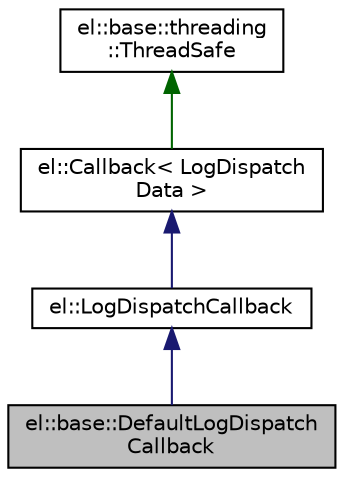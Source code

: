 digraph "el::base::DefaultLogDispatchCallback"
{
  edge [fontname="Helvetica",fontsize="10",labelfontname="Helvetica",labelfontsize="10"];
  node [fontname="Helvetica",fontsize="10",shape=record];
  Node1 [label="el::base::DefaultLogDispatch\lCallback",height=0.2,width=0.4,color="black", fillcolor="grey75", style="filled", fontcolor="black"];
  Node2 -> Node1 [dir="back",color="midnightblue",fontsize="10",style="solid",fontname="Helvetica"];
  Node2 [label="el::LogDispatchCallback",height=0.2,width=0.4,color="black", fillcolor="white", style="filled",URL="$d6/d42/a00043.html"];
  Node3 -> Node2 [dir="back",color="midnightblue",fontsize="10",style="solid",fontname="Helvetica"];
  Node3 [label="el::Callback\< LogDispatch\lData \>",height=0.2,width=0.4,color="black", fillcolor="white", style="filled",URL="$d4/dee/a00008.html"];
  Node4 -> Node3 [dir="back",color="darkgreen",fontsize="10",style="solid",fontname="Helvetica"];
  Node4 [label="el::base::threading\l::ThreadSafe",height=0.2,width=0.4,color="black", fillcolor="white", style="filled",URL="$da/d82/a00091.html",tooltip="Base of thread safe class, this class is inheritable-only. "];
}
